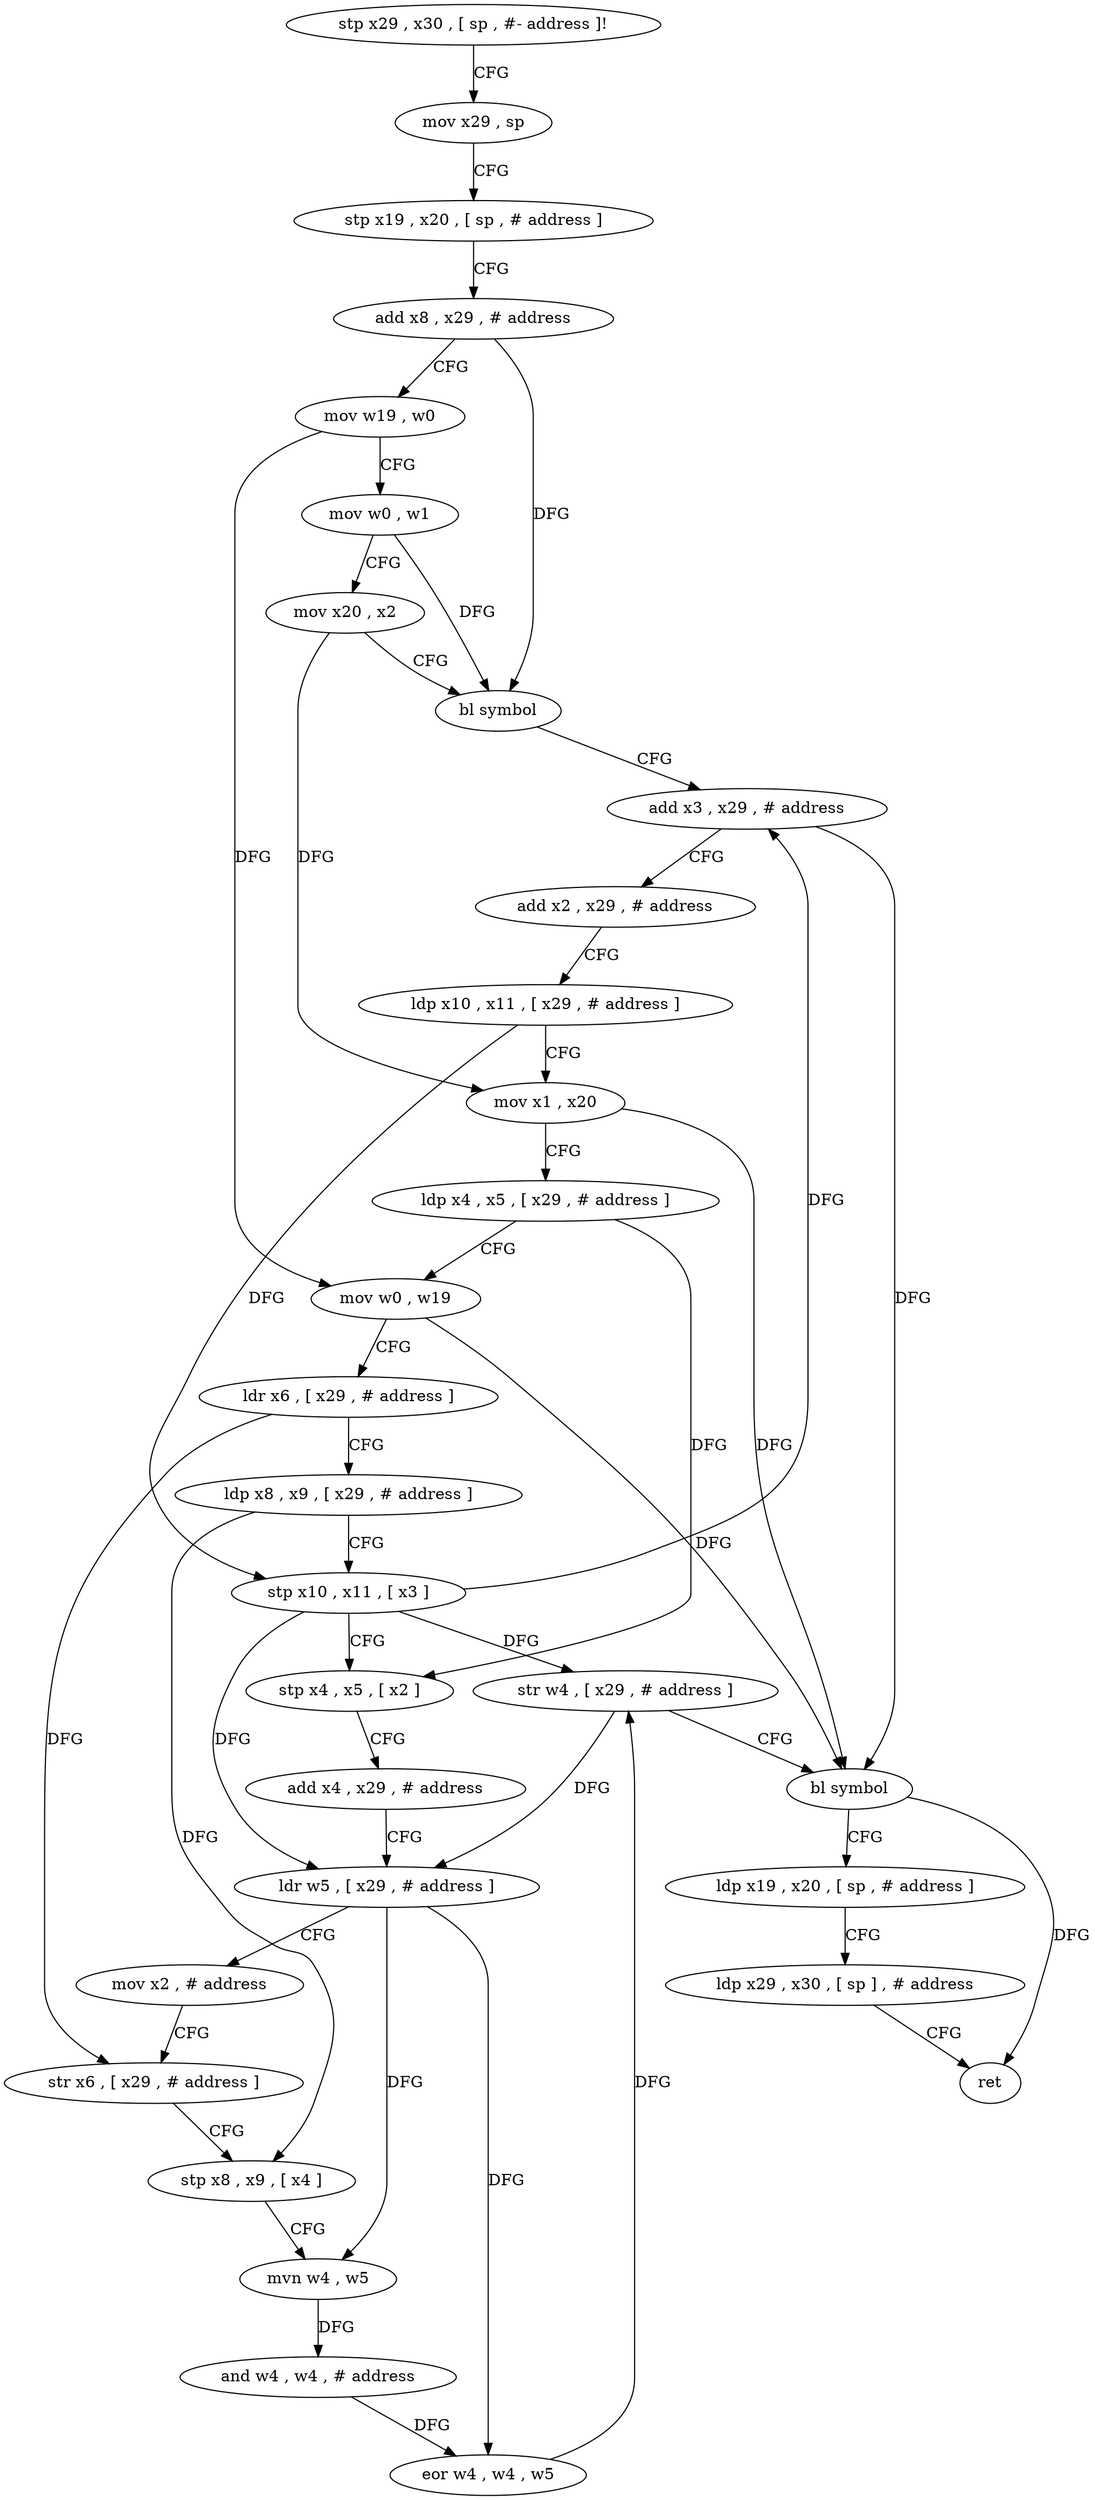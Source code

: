 digraph "func" {
"4317848" [label = "stp x29 , x30 , [ sp , #- address ]!" ]
"4317852" [label = "mov x29 , sp" ]
"4317856" [label = "stp x19 , x20 , [ sp , # address ]" ]
"4317860" [label = "add x8 , x29 , # address" ]
"4317864" [label = "mov w19 , w0" ]
"4317868" [label = "mov w0 , w1" ]
"4317872" [label = "mov x20 , x2" ]
"4317876" [label = "bl symbol" ]
"4317880" [label = "add x3 , x29 , # address" ]
"4317884" [label = "add x2 , x29 , # address" ]
"4317888" [label = "ldp x10 , x11 , [ x29 , # address ]" ]
"4317892" [label = "mov x1 , x20" ]
"4317896" [label = "ldp x4 , x5 , [ x29 , # address ]" ]
"4317900" [label = "mov w0 , w19" ]
"4317904" [label = "ldr x6 , [ x29 , # address ]" ]
"4317908" [label = "ldp x8 , x9 , [ x29 , # address ]" ]
"4317912" [label = "stp x10 , x11 , [ x3 ]" ]
"4317916" [label = "stp x4 , x5 , [ x2 ]" ]
"4317920" [label = "add x4 , x29 , # address" ]
"4317924" [label = "ldr w5 , [ x29 , # address ]" ]
"4317928" [label = "mov x2 , # address" ]
"4317932" [label = "str x6 , [ x29 , # address ]" ]
"4317936" [label = "stp x8 , x9 , [ x4 ]" ]
"4317940" [label = "mvn w4 , w5" ]
"4317944" [label = "and w4 , w4 , # address" ]
"4317948" [label = "eor w4 , w4 , w5" ]
"4317952" [label = "str w4 , [ x29 , # address ]" ]
"4317956" [label = "bl symbol" ]
"4317960" [label = "ldp x19 , x20 , [ sp , # address ]" ]
"4317964" [label = "ldp x29 , x30 , [ sp ] , # address" ]
"4317968" [label = "ret" ]
"4317848" -> "4317852" [ label = "CFG" ]
"4317852" -> "4317856" [ label = "CFG" ]
"4317856" -> "4317860" [ label = "CFG" ]
"4317860" -> "4317864" [ label = "CFG" ]
"4317860" -> "4317876" [ label = "DFG" ]
"4317864" -> "4317868" [ label = "CFG" ]
"4317864" -> "4317900" [ label = "DFG" ]
"4317868" -> "4317872" [ label = "CFG" ]
"4317868" -> "4317876" [ label = "DFG" ]
"4317872" -> "4317876" [ label = "CFG" ]
"4317872" -> "4317892" [ label = "DFG" ]
"4317876" -> "4317880" [ label = "CFG" ]
"4317880" -> "4317884" [ label = "CFG" ]
"4317880" -> "4317956" [ label = "DFG" ]
"4317884" -> "4317888" [ label = "CFG" ]
"4317888" -> "4317892" [ label = "CFG" ]
"4317888" -> "4317912" [ label = "DFG" ]
"4317892" -> "4317896" [ label = "CFG" ]
"4317892" -> "4317956" [ label = "DFG" ]
"4317896" -> "4317900" [ label = "CFG" ]
"4317896" -> "4317916" [ label = "DFG" ]
"4317900" -> "4317904" [ label = "CFG" ]
"4317900" -> "4317956" [ label = "DFG" ]
"4317904" -> "4317908" [ label = "CFG" ]
"4317904" -> "4317932" [ label = "DFG" ]
"4317908" -> "4317912" [ label = "CFG" ]
"4317908" -> "4317936" [ label = "DFG" ]
"4317912" -> "4317916" [ label = "CFG" ]
"4317912" -> "4317880" [ label = "DFG" ]
"4317912" -> "4317924" [ label = "DFG" ]
"4317912" -> "4317952" [ label = "DFG" ]
"4317916" -> "4317920" [ label = "CFG" ]
"4317920" -> "4317924" [ label = "CFG" ]
"4317924" -> "4317928" [ label = "CFG" ]
"4317924" -> "4317940" [ label = "DFG" ]
"4317924" -> "4317948" [ label = "DFG" ]
"4317928" -> "4317932" [ label = "CFG" ]
"4317932" -> "4317936" [ label = "CFG" ]
"4317936" -> "4317940" [ label = "CFG" ]
"4317940" -> "4317944" [ label = "DFG" ]
"4317944" -> "4317948" [ label = "DFG" ]
"4317948" -> "4317952" [ label = "DFG" ]
"4317952" -> "4317956" [ label = "CFG" ]
"4317952" -> "4317924" [ label = "DFG" ]
"4317956" -> "4317960" [ label = "CFG" ]
"4317956" -> "4317968" [ label = "DFG" ]
"4317960" -> "4317964" [ label = "CFG" ]
"4317964" -> "4317968" [ label = "CFG" ]
}

